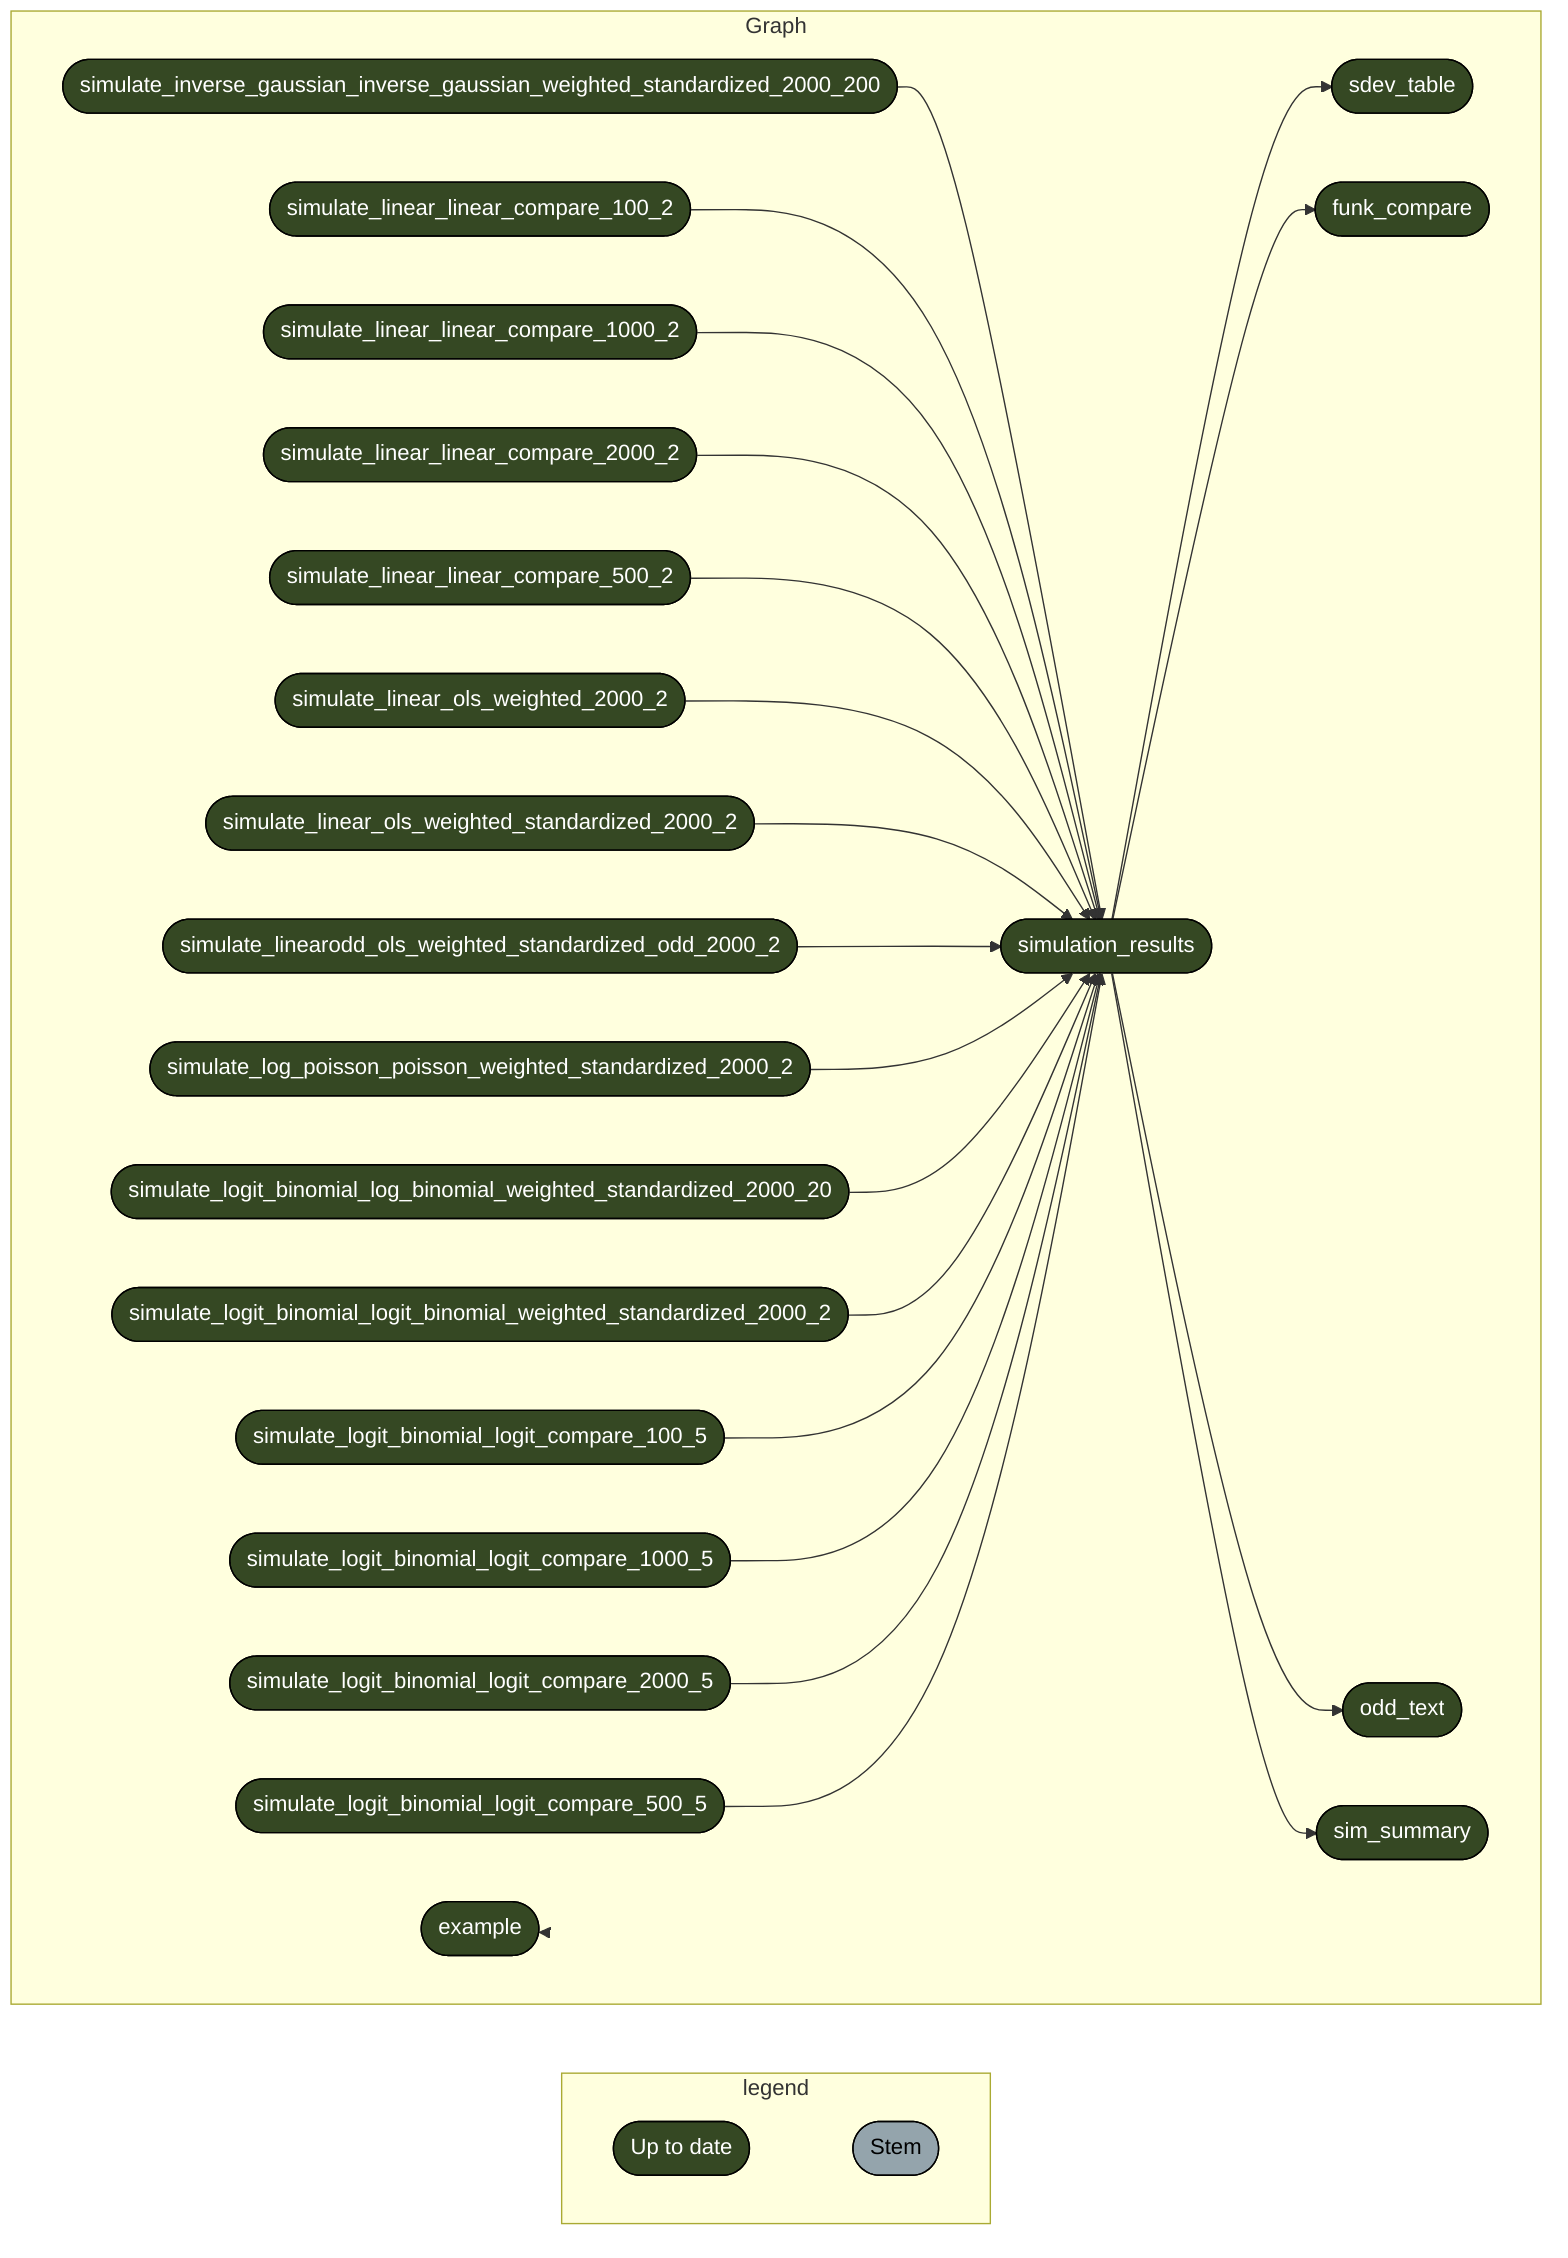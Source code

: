 graph LR
  subgraph legend
    direction LR
    x7420bd9270f8d27d([""Up to date""]):::uptodate --- xbf4603d6c2c2ad6b([""Stem""]):::none
  end
  subgraph Graph
    direction LR
    xda319e07d75bcf17(["simulation_results"]):::uptodate --> x389ac23a8bc5790a(["sdev_table"]):::uptodate
    xda319e07d75bcf17(["simulation_results"]):::uptodate --> x528a48b3a0beaa4a(["funk_compare"]):::uptodate
    xda319e07d75bcf17(["simulation_results"]):::uptodate --> x096535d843ac58b4(["odd_text"]):::uptodate
    xda319e07d75bcf17(["simulation_results"]):::uptodate --> x8df1cfa1cec0f4ca(["sim_summary"]):::uptodate
    x9e69104330fdf6f8(["simulate_inverse_gaussian_inverse_gaussian_weighted_standardized_2000_200"]):::uptodate --> xda319e07d75bcf17(["simulation_results"]):::uptodate
    x71467bd26b2548ad(["simulate_linear_linear_compare_100_2"]):::uptodate --> xda319e07d75bcf17(["simulation_results"]):::uptodate
    xe01042d5af18e30e(["simulate_linear_linear_compare_1000_2"]):::uptodate --> xda319e07d75bcf17(["simulation_results"]):::uptodate
    x116f146dea47cfe7(["simulate_linear_linear_compare_2000_2"]):::uptodate --> xda319e07d75bcf17(["simulation_results"]):::uptodate
    x9eae9ce78ce473f4(["simulate_linear_linear_compare_500_2"]):::uptodate --> xda319e07d75bcf17(["simulation_results"]):::uptodate
    x00130b7e30e0600b(["simulate_linear_ols_weighted_2000_2"]):::uptodate --> xda319e07d75bcf17(["simulation_results"]):::uptodate
    x9d6fa315a53f6e26(["simulate_linear_ols_weighted_standardized_2000_2"]):::uptodate --> xda319e07d75bcf17(["simulation_results"]):::uptodate
    x1e015faaad899be1(["simulate_linearodd_ols_weighted_standardized_odd_2000_2"]):::uptodate --> xda319e07d75bcf17(["simulation_results"]):::uptodate
    x5ea0a7387f8b2ef9(["simulate_log_poisson_poisson_weighted_standardized_2000_2"]):::uptodate --> xda319e07d75bcf17(["simulation_results"]):::uptodate
    xac3d6e69f58e5f12(["simulate_logit_binomial_log_binomial_weighted_standardized_2000_20"]):::uptodate --> xda319e07d75bcf17(["simulation_results"]):::uptodate
    x99723e3e80a40ee6(["simulate_logit_binomial_logit_binomial_weighted_standardized_2000_2"]):::uptodate --> xda319e07d75bcf17(["simulation_results"]):::uptodate
    x4cc6fc8d5fa9053a(["simulate_logit_binomial_logit_compare_100_5"]):::uptodate --> xda319e07d75bcf17(["simulation_results"]):::uptodate
    x7649e25e048e52a8(["simulate_logit_binomial_logit_compare_1000_5"]):::uptodate --> xda319e07d75bcf17(["simulation_results"]):::uptodate
    xee6f069e485dd697(["simulate_logit_binomial_logit_compare_2000_5"]):::uptodate --> xda319e07d75bcf17(["simulation_results"]):::uptodate
    xe7cf092df7d54f75(["simulate_logit_binomial_logit_compare_500_5"]):::uptodate --> xda319e07d75bcf17(["simulation_results"]):::uptodate
    xe6eda53558c41c5e(["example"]):::uptodate --> xe6eda53558c41c5e(["example"]):::uptodate
  end
  classDef uptodate stroke:#000000,color:#ffffff,fill:#354823;
  classDef none stroke:#000000,color:#000000,fill:#94a4ac;
  linkStyle 0 stroke-width:0px;
  linkStyle 20 stroke-width:0px;